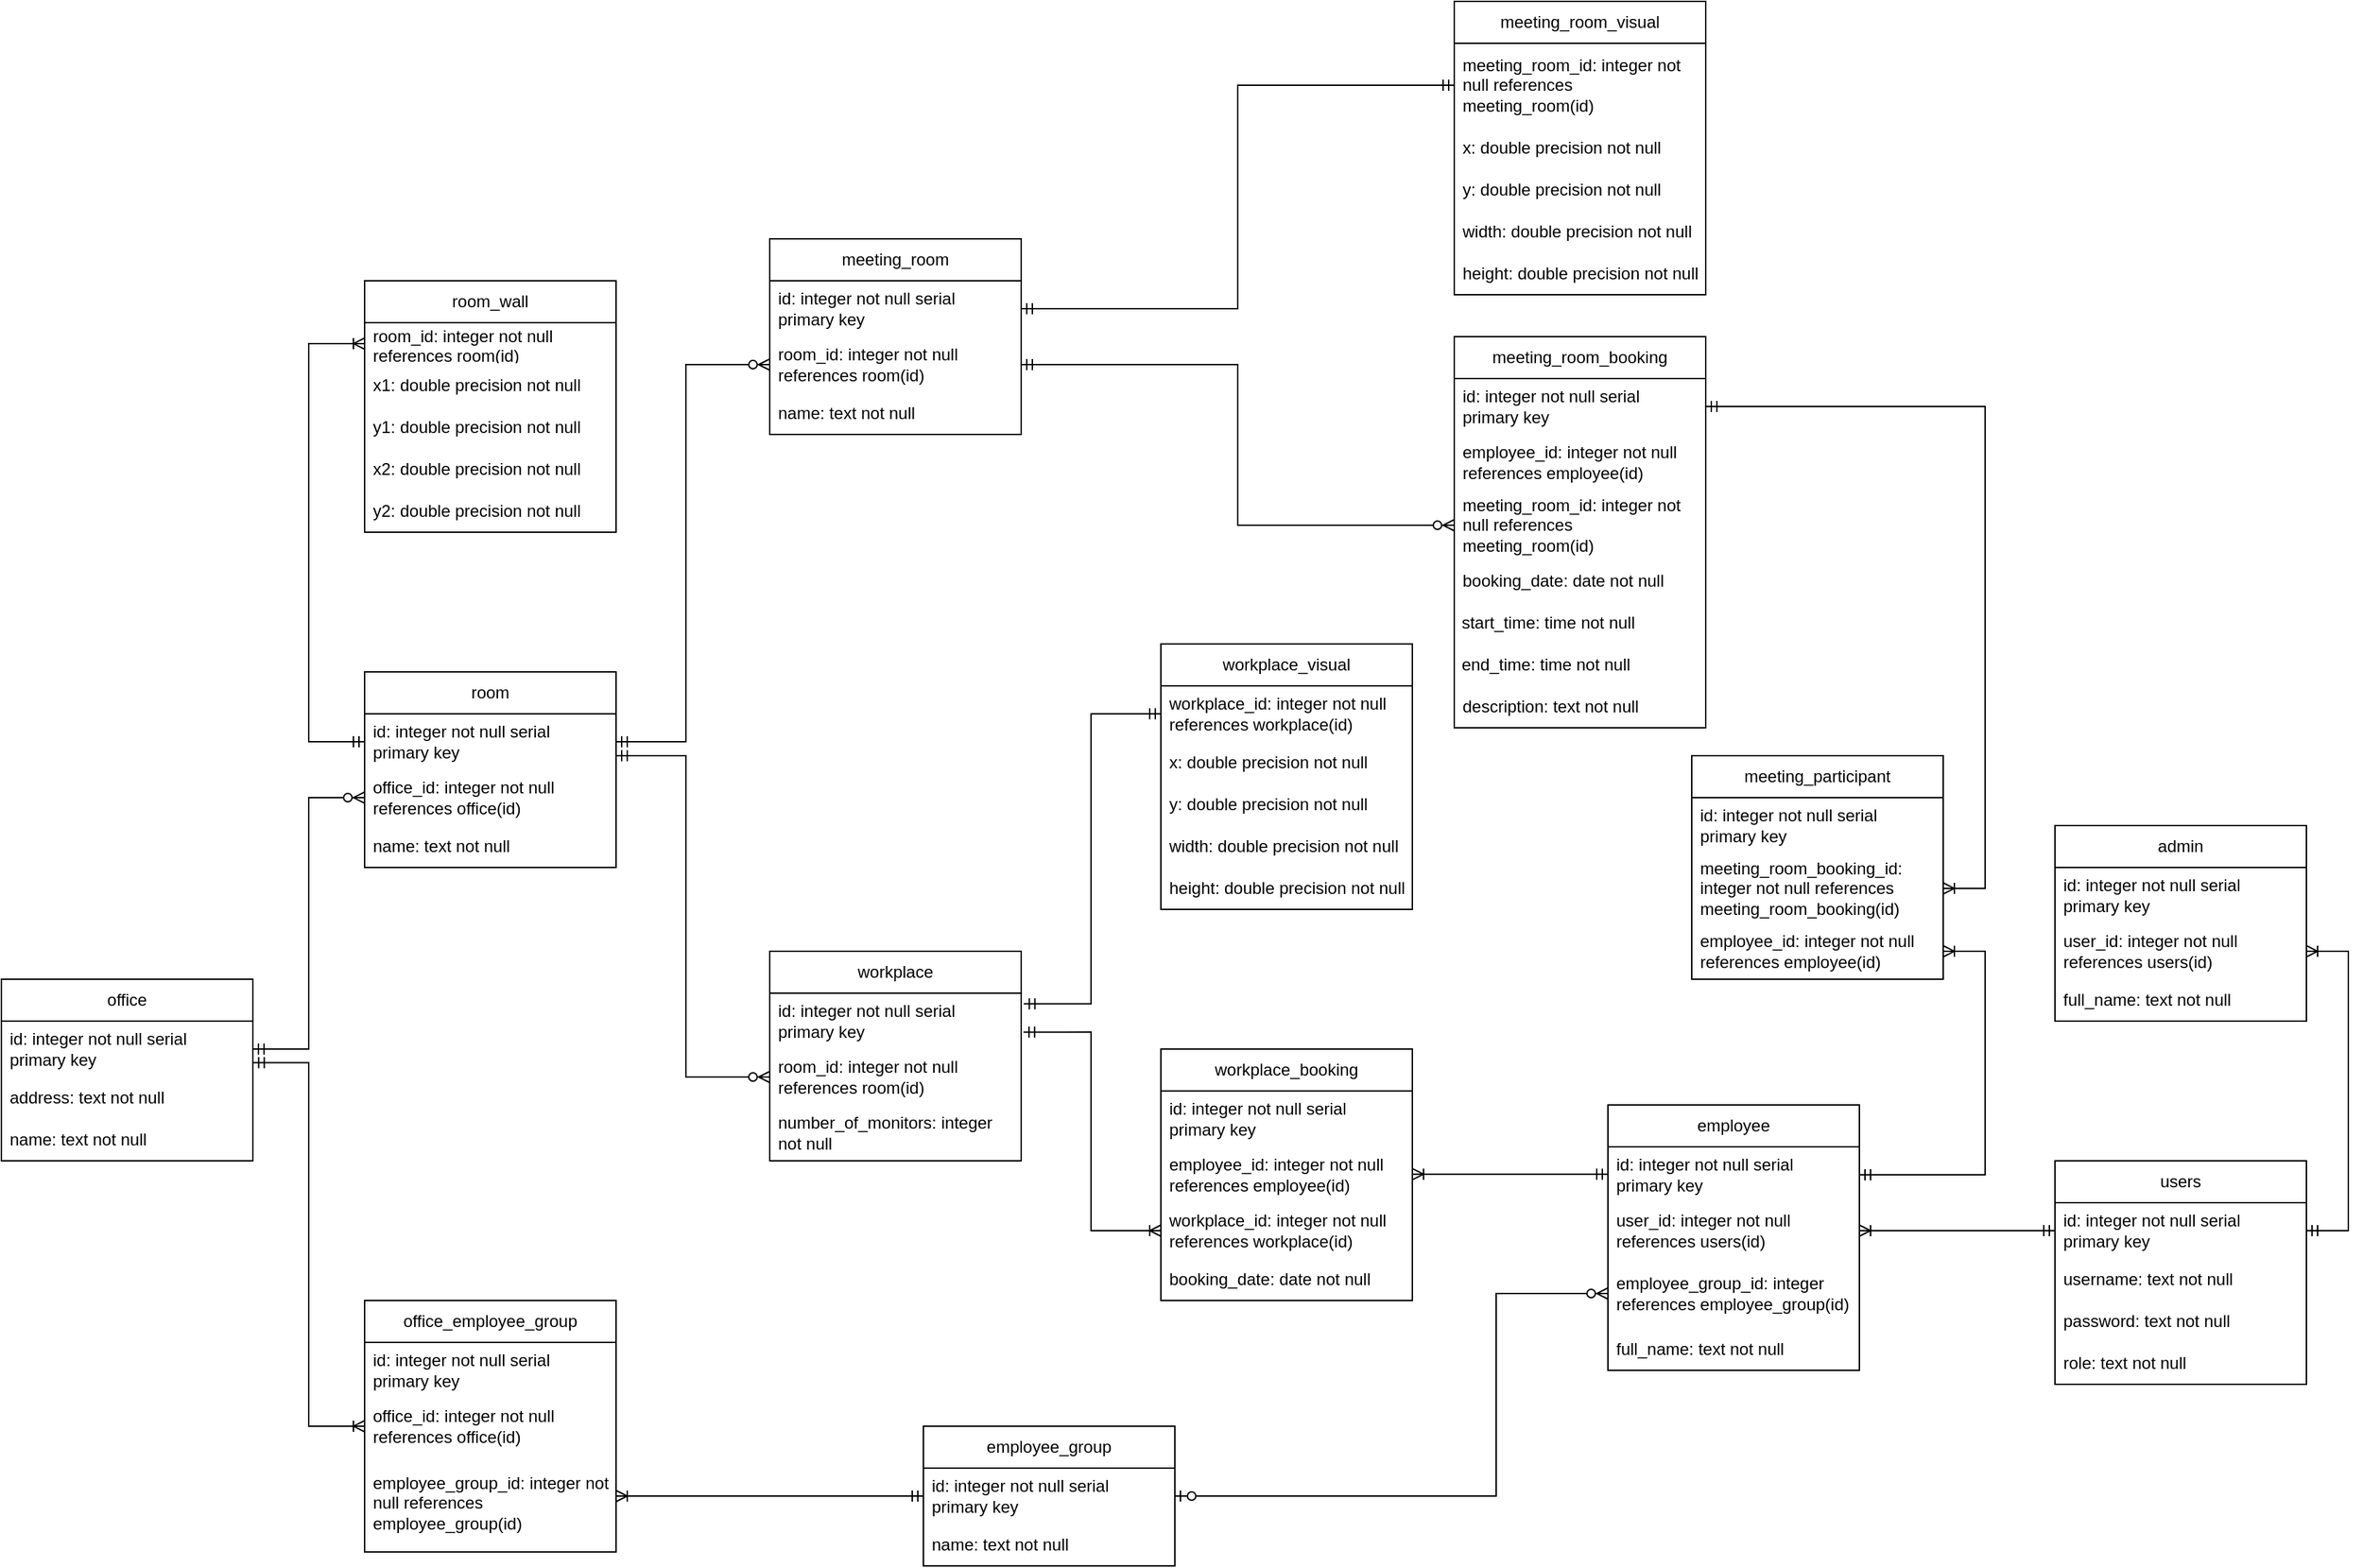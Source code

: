 <mxfile>
    <diagram name="Страница 1" id="rYyTjIG376eK9DmfkyPh">
        <mxGraphModel dx="1831" dy="1222" grid="1" gridSize="10" guides="1" tooltips="1" connect="1" arrows="1" fold="1" page="1" pageScale="1" pageWidth="827" pageHeight="1169" math="0" shadow="0">
            <root>
                <mxCell id="0"/>
                <mxCell id="1" parent="0"/>
                <mxCell id="xDvOf03iOZYoTLvPdePi-1" value="office" style="swimlane;fontStyle=0;childLayout=stackLayout;horizontal=1;startSize=30;horizontalStack=0;resizeParent=1;resizeParentMax=0;resizeLast=0;collapsible=1;marginBottom=0;whiteSpace=wrap;html=1;" parent="1" vertex="1">
                    <mxGeometry x="100" y="1650" width="180" height="130" as="geometry"/>
                </mxCell>
                <mxCell id="xDvOf03iOZYoTLvPdePi-2" value="id: integer not null serial primary key" style="text;strokeColor=none;fillColor=none;align=left;verticalAlign=middle;spacingLeft=4;spacingRight=4;overflow=hidden;points=[[0,0.5],[1,0.5]];portConstraint=eastwest;rotatable=0;whiteSpace=wrap;html=1;" parent="xDvOf03iOZYoTLvPdePi-1" vertex="1">
                    <mxGeometry y="30" width="180" height="40" as="geometry"/>
                </mxCell>
                <mxCell id="xDvOf03iOZYoTLvPdePi-3" value="address: text not null" style="text;strokeColor=none;fillColor=none;align=left;verticalAlign=middle;spacingLeft=4;spacingRight=4;overflow=hidden;points=[[0,0.5],[1,0.5]];portConstraint=eastwest;rotatable=0;whiteSpace=wrap;html=1;" parent="xDvOf03iOZYoTLvPdePi-1" vertex="1">
                    <mxGeometry y="70" width="180" height="30" as="geometry"/>
                </mxCell>
                <mxCell id="xDvOf03iOZYoTLvPdePi-4" value="name: text not null" style="text;strokeColor=none;fillColor=none;align=left;verticalAlign=middle;spacingLeft=4;spacingRight=4;overflow=hidden;points=[[0,0.5],[1,0.5]];portConstraint=eastwest;rotatable=0;whiteSpace=wrap;html=1;" parent="xDvOf03iOZYoTLvPdePi-1" vertex="1">
                    <mxGeometry y="100" width="180" height="30" as="geometry"/>
                </mxCell>
                <mxCell id="xDvOf03iOZYoTLvPdePi-5" value="workplace" style="swimlane;fontStyle=0;childLayout=stackLayout;horizontal=1;startSize=30;horizontalStack=0;resizeParent=1;resizeParentMax=0;resizeLast=0;collapsible=1;marginBottom=0;whiteSpace=wrap;html=1;" parent="1" vertex="1">
                    <mxGeometry x="650" y="1630" width="180" height="150" as="geometry"/>
                </mxCell>
                <mxCell id="xDvOf03iOZYoTLvPdePi-6" value="id: integer not null serial primary key" style="text;strokeColor=none;fillColor=none;align=left;verticalAlign=middle;spacingLeft=4;spacingRight=4;overflow=hidden;points=[[0,0.5],[1,0.5]];portConstraint=eastwest;rotatable=0;whiteSpace=wrap;html=1;" parent="xDvOf03iOZYoTLvPdePi-5" vertex="1">
                    <mxGeometry y="30" width="180" height="40" as="geometry"/>
                </mxCell>
                <mxCell id="xDvOf03iOZYoTLvPdePi-7" value="room_id: integer not null references room(id)" style="text;strokeColor=none;fillColor=none;align=left;verticalAlign=middle;spacingLeft=4;spacingRight=4;overflow=hidden;points=[[0,0.5],[1,0.5]];portConstraint=eastwest;rotatable=0;whiteSpace=wrap;html=1;" parent="xDvOf03iOZYoTLvPdePi-5" vertex="1">
                    <mxGeometry y="70" width="180" height="40" as="geometry"/>
                </mxCell>
                <mxCell id="xDvOf03iOZYoTLvPdePi-8" value="number_of_monitors: integer not null" style="text;strokeColor=none;fillColor=none;align=left;verticalAlign=middle;spacingLeft=4;spacingRight=4;overflow=hidden;points=[[0,0.5],[1,0.5]];portConstraint=eastwest;rotatable=0;whiteSpace=wrap;html=1;" parent="xDvOf03iOZYoTLvPdePi-5" vertex="1">
                    <mxGeometry y="110" width="180" height="40" as="geometry"/>
                </mxCell>
                <mxCell id="xDvOf03iOZYoTLvPdePi-9" value="meeting_room" style="swimlane;fontStyle=0;childLayout=stackLayout;horizontal=1;startSize=30;horizontalStack=0;resizeParent=1;resizeParentMax=0;resizeLast=0;collapsible=1;marginBottom=0;whiteSpace=wrap;html=1;" parent="1" vertex="1">
                    <mxGeometry x="650" y="1120" width="180" height="140" as="geometry"/>
                </mxCell>
                <mxCell id="xDvOf03iOZYoTLvPdePi-10" value="id: integer not null serial primary key" style="text;strokeColor=none;fillColor=none;align=left;verticalAlign=middle;spacingLeft=4;spacingRight=4;overflow=hidden;points=[[0,0.5],[1,0.5]];portConstraint=eastwest;rotatable=0;whiteSpace=wrap;html=1;" parent="xDvOf03iOZYoTLvPdePi-9" vertex="1">
                    <mxGeometry y="30" width="180" height="40" as="geometry"/>
                </mxCell>
                <mxCell id="xDvOf03iOZYoTLvPdePi-11" value="room_id: integer not null references room(id)" style="text;strokeColor=none;fillColor=none;align=left;verticalAlign=middle;spacingLeft=4;spacingRight=4;overflow=hidden;points=[[0,0.5],[1,0.5]];portConstraint=eastwest;rotatable=0;whiteSpace=wrap;html=1;" parent="xDvOf03iOZYoTLvPdePi-9" vertex="1">
                    <mxGeometry y="70" width="180" height="40" as="geometry"/>
                </mxCell>
                <mxCell id="xDvOf03iOZYoTLvPdePi-12" value="name: text not null" style="text;strokeColor=none;fillColor=none;align=left;verticalAlign=middle;spacingLeft=4;spacingRight=4;overflow=hidden;points=[[0,0.5],[1,0.5]];portConstraint=eastwest;rotatable=0;whiteSpace=wrap;html=1;" parent="xDvOf03iOZYoTLvPdePi-9" vertex="1">
                    <mxGeometry y="110" width="180" height="30" as="geometry"/>
                </mxCell>
                <mxCell id="xDvOf03iOZYoTLvPdePi-13" value="employee" style="swimlane;fontStyle=0;childLayout=stackLayout;horizontal=1;startSize=30;horizontalStack=0;resizeParent=1;resizeParentMax=0;resizeLast=0;collapsible=1;marginBottom=0;whiteSpace=wrap;html=1;" parent="1" vertex="1">
                    <mxGeometry x="1250" y="1740" width="180" height="190" as="geometry"/>
                </mxCell>
                <mxCell id="xDvOf03iOZYoTLvPdePi-14" value="id: integer not null serial primary key" style="text;strokeColor=none;fillColor=none;align=left;verticalAlign=middle;spacingLeft=4;spacingRight=4;overflow=hidden;points=[[0,0.5],[1,0.5]];portConstraint=eastwest;rotatable=0;whiteSpace=wrap;html=1;" parent="xDvOf03iOZYoTLvPdePi-13" vertex="1">
                    <mxGeometry y="30" width="180" height="40" as="geometry"/>
                </mxCell>
                <mxCell id="xDvOf03iOZYoTLvPdePi-15" value="user_id: integer not null references users(id)" style="text;strokeColor=none;fillColor=none;align=left;verticalAlign=middle;spacingLeft=4;spacingRight=4;overflow=hidden;points=[[0,0.5],[1,0.5]];portConstraint=eastwest;rotatable=0;whiteSpace=wrap;html=1;" parent="xDvOf03iOZYoTLvPdePi-13" vertex="1">
                    <mxGeometry y="70" width="180" height="40" as="geometry"/>
                </mxCell>
                <mxCell id="xDvOf03iOZYoTLvPdePi-16" value="employee_group_id: integer references employee_group(id)" style="text;strokeColor=none;fillColor=none;align=left;verticalAlign=middle;spacingLeft=4;spacingRight=4;overflow=hidden;points=[[0,0.5],[1,0.5]];portConstraint=eastwest;rotatable=0;whiteSpace=wrap;html=1;" parent="xDvOf03iOZYoTLvPdePi-13" vertex="1">
                    <mxGeometry y="110" width="180" height="50" as="geometry"/>
                </mxCell>
                <mxCell id="xDvOf03iOZYoTLvPdePi-17" value="full_name: text not null" style="text;strokeColor=none;fillColor=none;align=left;verticalAlign=middle;spacingLeft=4;spacingRight=4;overflow=hidden;points=[[0,0.5],[1,0.5]];portConstraint=eastwest;rotatable=0;whiteSpace=wrap;html=1;" parent="xDvOf03iOZYoTLvPdePi-13" vertex="1">
                    <mxGeometry y="160" width="180" height="30" as="geometry"/>
                </mxCell>
                <mxCell id="xDvOf03iOZYoTLvPdePi-18" value="employee_group" style="swimlane;fontStyle=0;childLayout=stackLayout;horizontal=1;startSize=30;horizontalStack=0;resizeParent=1;resizeParentMax=0;resizeLast=0;collapsible=1;marginBottom=0;whiteSpace=wrap;html=1;" parent="1" vertex="1">
                    <mxGeometry x="760" y="1970" width="180" height="100" as="geometry"/>
                </mxCell>
                <mxCell id="xDvOf03iOZYoTLvPdePi-19" value="id: integer not null serial primary key" style="text;strokeColor=none;fillColor=none;align=left;verticalAlign=middle;spacingLeft=4;spacingRight=4;overflow=hidden;points=[[0,0.5],[1,0.5]];portConstraint=eastwest;rotatable=0;whiteSpace=wrap;html=1;" parent="xDvOf03iOZYoTLvPdePi-18" vertex="1">
                    <mxGeometry y="30" width="180" height="40" as="geometry"/>
                </mxCell>
                <mxCell id="xDvOf03iOZYoTLvPdePi-20" value="name: text not null" style="text;strokeColor=none;fillColor=none;align=left;verticalAlign=middle;spacingLeft=4;spacingRight=4;overflow=hidden;points=[[0,0.5],[1,0.5]];portConstraint=eastwest;rotatable=0;whiteSpace=wrap;html=1;" parent="xDvOf03iOZYoTLvPdePi-18" vertex="1">
                    <mxGeometry y="70" width="180" height="30" as="geometry"/>
                </mxCell>
                <mxCell id="xDvOf03iOZYoTLvPdePi-21" value="office_employee_group" style="swimlane;fontStyle=0;childLayout=stackLayout;horizontal=1;startSize=30;horizontalStack=0;resizeParent=1;resizeParentMax=0;resizeLast=0;collapsible=1;marginBottom=0;whiteSpace=wrap;html=1;" parent="1" vertex="1">
                    <mxGeometry x="360" y="1880" width="180" height="180" as="geometry"/>
                </mxCell>
                <mxCell id="xDvOf03iOZYoTLvPdePi-22" value="id: integer not null serial primary key" style="text;strokeColor=none;fillColor=none;align=left;verticalAlign=middle;spacingLeft=4;spacingRight=4;overflow=hidden;points=[[0,0.5],[1,0.5]];portConstraint=eastwest;rotatable=0;whiteSpace=wrap;html=1;" parent="xDvOf03iOZYoTLvPdePi-21" vertex="1">
                    <mxGeometry y="30" width="180" height="40" as="geometry"/>
                </mxCell>
                <mxCell id="xDvOf03iOZYoTLvPdePi-23" value="office_id: integer not null references office(id)" style="text;strokeColor=none;fillColor=none;align=left;verticalAlign=middle;spacingLeft=4;spacingRight=4;overflow=hidden;points=[[0,0.5],[1,0.5]];portConstraint=eastwest;rotatable=0;whiteSpace=wrap;html=1;" parent="xDvOf03iOZYoTLvPdePi-21" vertex="1">
                    <mxGeometry y="70" width="180" height="40" as="geometry"/>
                </mxCell>
                <mxCell id="xDvOf03iOZYoTLvPdePi-24" value="employee_group_id: integer not null references employee_group(id)" style="text;strokeColor=none;fillColor=none;align=left;verticalAlign=middle;spacingLeft=4;spacingRight=4;overflow=hidden;points=[[0,0.5],[1,0.5]];portConstraint=eastwest;rotatable=0;whiteSpace=wrap;html=1;" parent="xDvOf03iOZYoTLvPdePi-21" vertex="1">
                    <mxGeometry y="110" width="180" height="70" as="geometry"/>
                </mxCell>
                <mxCell id="xDvOf03iOZYoTLvPdePi-31" value="workplace_booking" style="swimlane;fontStyle=0;childLayout=stackLayout;horizontal=1;startSize=30;horizontalStack=0;resizeParent=1;resizeParentMax=0;resizeLast=0;collapsible=1;marginBottom=0;whiteSpace=wrap;html=1;" parent="1" vertex="1">
                    <mxGeometry x="930" y="1700" width="180" height="180" as="geometry"/>
                </mxCell>
                <mxCell id="xDvOf03iOZYoTLvPdePi-32" value="id: integer not null serial primary key" style="text;strokeColor=none;fillColor=none;align=left;verticalAlign=middle;spacingLeft=4;spacingRight=4;overflow=hidden;points=[[0,0.5],[1,0.5]];portConstraint=eastwest;rotatable=0;whiteSpace=wrap;html=1;" parent="xDvOf03iOZYoTLvPdePi-31" vertex="1">
                    <mxGeometry y="30" width="180" height="40" as="geometry"/>
                </mxCell>
                <mxCell id="xDvOf03iOZYoTLvPdePi-33" value="employee_id: integer not null references employee(id)" style="text;strokeColor=none;fillColor=none;align=left;verticalAlign=middle;spacingLeft=4;spacingRight=4;overflow=hidden;points=[[0,0.5],[1,0.5]];portConstraint=eastwest;rotatable=0;whiteSpace=wrap;html=1;" parent="xDvOf03iOZYoTLvPdePi-31" vertex="1">
                    <mxGeometry y="70" width="180" height="40" as="geometry"/>
                </mxCell>
                <mxCell id="xDvOf03iOZYoTLvPdePi-34" value="workplace_id: integer not null references workplace(id)" style="text;strokeColor=none;fillColor=none;align=left;verticalAlign=middle;spacingLeft=4;spacingRight=4;overflow=hidden;points=[[0,0.5],[1,0.5]];portConstraint=eastwest;rotatable=0;whiteSpace=wrap;html=1;" parent="xDvOf03iOZYoTLvPdePi-31" vertex="1">
                    <mxGeometry y="110" width="180" height="40" as="geometry"/>
                </mxCell>
                <mxCell id="xDvOf03iOZYoTLvPdePi-35" value="booking_date: date not null" style="text;strokeColor=none;fillColor=none;align=left;verticalAlign=middle;spacingLeft=4;spacingRight=4;overflow=hidden;points=[[0,0.5],[1,0.5]];portConstraint=eastwest;rotatable=0;whiteSpace=wrap;html=1;" parent="xDvOf03iOZYoTLvPdePi-31" vertex="1">
                    <mxGeometry y="150" width="180" height="30" as="geometry"/>
                </mxCell>
                <mxCell id="xDvOf03iOZYoTLvPdePi-36" value="meeting_room_booking" style="swimlane;fontStyle=0;childLayout=stackLayout;horizontal=1;startSize=30;horizontalStack=0;resizeParent=1;resizeParentMax=0;resizeLast=0;collapsible=1;marginBottom=0;whiteSpace=wrap;html=1;" parent="1" vertex="1">
                    <mxGeometry x="1140" y="1190" width="180" height="280" as="geometry"/>
                </mxCell>
                <mxCell id="xDvOf03iOZYoTLvPdePi-37" value="id: integer not null serial primary key" style="text;strokeColor=none;fillColor=none;align=left;verticalAlign=middle;spacingLeft=4;spacingRight=4;overflow=hidden;points=[[0,0.5],[1,0.5]];portConstraint=eastwest;rotatable=0;whiteSpace=wrap;html=1;" parent="xDvOf03iOZYoTLvPdePi-36" vertex="1">
                    <mxGeometry y="30" width="180" height="40" as="geometry"/>
                </mxCell>
                <mxCell id="xDvOf03iOZYoTLvPdePi-38" value="employee_id: integer not null references employee(id)" style="text;strokeColor=none;fillColor=none;align=left;verticalAlign=middle;spacingLeft=4;spacingRight=4;overflow=hidden;points=[[0,0.5],[1,0.5]];portConstraint=eastwest;rotatable=0;whiteSpace=wrap;html=1;" parent="xDvOf03iOZYoTLvPdePi-36" vertex="1">
                    <mxGeometry y="70" width="180" height="40" as="geometry"/>
                </mxCell>
                <mxCell id="xDvOf03iOZYoTLvPdePi-39" value="meeting_room_id: integer not null references meeting_room(id)" style="text;strokeColor=none;fillColor=none;align=left;verticalAlign=middle;spacingLeft=4;spacingRight=4;overflow=hidden;points=[[0,0.5],[1,0.5]];portConstraint=eastwest;rotatable=0;whiteSpace=wrap;html=1;" parent="xDvOf03iOZYoTLvPdePi-36" vertex="1">
                    <mxGeometry y="110" width="180" height="50" as="geometry"/>
                </mxCell>
                <mxCell id="xDvOf03iOZYoTLvPdePi-40" value="booking_date: date not null" style="text;strokeColor=none;fillColor=none;align=left;verticalAlign=middle;spacingLeft=4;spacingRight=4;overflow=hidden;points=[[0,0.5],[1,0.5]];portConstraint=eastwest;rotatable=0;whiteSpace=wrap;html=1;" parent="xDvOf03iOZYoTLvPdePi-36" vertex="1">
                    <mxGeometry y="160" width="180" height="30" as="geometry"/>
                </mxCell>
                <mxCell id="xDvOf03iOZYoTLvPdePi-41" value="&amp;nbsp;start_time: time not null" style="text;html=1;align=left;verticalAlign=middle;resizable=0;points=[];autosize=1;strokeColor=none;fillColor=none;" parent="xDvOf03iOZYoTLvPdePi-36" vertex="1">
                    <mxGeometry y="190" width="180" height="30" as="geometry"/>
                </mxCell>
                <mxCell id="xDvOf03iOZYoTLvPdePi-42" value="&amp;nbsp;end_time: time not null" style="text;html=1;align=left;verticalAlign=middle;resizable=0;points=[];autosize=1;strokeColor=none;fillColor=none;" parent="xDvOf03iOZYoTLvPdePi-36" vertex="1">
                    <mxGeometry y="220" width="180" height="30" as="geometry"/>
                </mxCell>
                <mxCell id="xDvOf03iOZYoTLvPdePi-43" value="description: text not null" style="text;strokeColor=none;fillColor=none;align=left;verticalAlign=middle;spacingLeft=4;spacingRight=4;overflow=hidden;points=[[0,0.5],[1,0.5]];portConstraint=eastwest;rotatable=0;whiteSpace=wrap;html=1;" parent="xDvOf03iOZYoTLvPdePi-36" vertex="1">
                    <mxGeometry y="250" width="180" height="30" as="geometry"/>
                </mxCell>
                <mxCell id="xDvOf03iOZYoTLvPdePi-50" value="users" style="swimlane;fontStyle=0;childLayout=stackLayout;horizontal=1;startSize=30;horizontalStack=0;resizeParent=1;resizeParentMax=0;resizeLast=0;collapsible=1;marginBottom=0;whiteSpace=wrap;html=1;" parent="1" vertex="1">
                    <mxGeometry x="1570" y="1780" width="180" height="160" as="geometry"/>
                </mxCell>
                <mxCell id="xDvOf03iOZYoTLvPdePi-51" value="id: integer not null serial primary key" style="text;strokeColor=none;fillColor=none;align=left;verticalAlign=middle;spacingLeft=4;spacingRight=4;overflow=hidden;points=[[0,0.5],[1,0.5]];portConstraint=eastwest;rotatable=0;whiteSpace=wrap;html=1;" parent="xDvOf03iOZYoTLvPdePi-50" vertex="1">
                    <mxGeometry y="30" width="180" height="40" as="geometry"/>
                </mxCell>
                <mxCell id="xDvOf03iOZYoTLvPdePi-52" value="username: text not null" style="text;strokeColor=none;fillColor=none;align=left;verticalAlign=middle;spacingLeft=4;spacingRight=4;overflow=hidden;points=[[0,0.5],[1,0.5]];portConstraint=eastwest;rotatable=0;whiteSpace=wrap;html=1;" parent="xDvOf03iOZYoTLvPdePi-50" vertex="1">
                    <mxGeometry y="70" width="180" height="30" as="geometry"/>
                </mxCell>
                <mxCell id="xDvOf03iOZYoTLvPdePi-53" value="password: text not null" style="text;strokeColor=none;fillColor=none;align=left;verticalAlign=middle;spacingLeft=4;spacingRight=4;overflow=hidden;points=[[0,0.5],[1,0.5]];portConstraint=eastwest;rotatable=0;whiteSpace=wrap;html=1;" parent="xDvOf03iOZYoTLvPdePi-50" vertex="1">
                    <mxGeometry y="100" width="180" height="30" as="geometry"/>
                </mxCell>
                <mxCell id="xDvOf03iOZYoTLvPdePi-54" value="role: text not null" style="text;strokeColor=none;fillColor=none;align=left;verticalAlign=middle;spacingLeft=4;spacingRight=4;overflow=hidden;points=[[0,0.5],[1,0.5]];portConstraint=eastwest;rotatable=0;whiteSpace=wrap;html=1;" parent="xDvOf03iOZYoTLvPdePi-50" vertex="1">
                    <mxGeometry y="130" width="180" height="30" as="geometry"/>
                </mxCell>
                <mxCell id="xDvOf03iOZYoTLvPdePi-55" value="admin" style="swimlane;fontStyle=0;childLayout=stackLayout;horizontal=1;startSize=30;horizontalStack=0;resizeParent=1;resizeParentMax=0;resizeLast=0;collapsible=1;marginBottom=0;whiteSpace=wrap;html=1;" parent="1" vertex="1">
                    <mxGeometry x="1570" y="1540" width="180" height="140" as="geometry"/>
                </mxCell>
                <mxCell id="xDvOf03iOZYoTLvPdePi-56" value="id: integer not null serial primary key" style="text;strokeColor=none;fillColor=none;align=left;verticalAlign=middle;spacingLeft=4;spacingRight=4;overflow=hidden;points=[[0,0.5],[1,0.5]];portConstraint=eastwest;rotatable=0;whiteSpace=wrap;html=1;" parent="xDvOf03iOZYoTLvPdePi-55" vertex="1">
                    <mxGeometry y="30" width="180" height="40" as="geometry"/>
                </mxCell>
                <mxCell id="xDvOf03iOZYoTLvPdePi-57" value="user_id: integer not null references users(id)" style="text;strokeColor=none;fillColor=none;align=left;verticalAlign=middle;spacingLeft=4;spacingRight=4;overflow=hidden;points=[[0,0.5],[1,0.5]];portConstraint=eastwest;rotatable=0;whiteSpace=wrap;html=1;" parent="xDvOf03iOZYoTLvPdePi-55" vertex="1">
                    <mxGeometry y="70" width="180" height="40" as="geometry"/>
                </mxCell>
                <mxCell id="xDvOf03iOZYoTLvPdePi-58" value="full_name: text not null" style="text;strokeColor=none;fillColor=none;align=left;verticalAlign=middle;spacingLeft=4;spacingRight=4;overflow=hidden;points=[[0,0.5],[1,0.5]];portConstraint=eastwest;rotatable=0;whiteSpace=wrap;html=1;" parent="xDvOf03iOZYoTLvPdePi-55" vertex="1">
                    <mxGeometry y="110" width="180" height="30" as="geometry"/>
                </mxCell>
                <mxCell id="xDvOf03iOZYoTLvPdePi-59" value="workplace_visual" style="swimlane;fontStyle=0;childLayout=stackLayout;horizontal=1;startSize=30;horizontalStack=0;resizeParent=1;resizeParentMax=0;resizeLast=0;collapsible=1;marginBottom=0;whiteSpace=wrap;html=1;" parent="1" vertex="1">
                    <mxGeometry x="930" y="1410" width="180" height="190" as="geometry"/>
                </mxCell>
                <mxCell id="xDvOf03iOZYoTLvPdePi-60" value="workplace_id: integer not null references workplace(id)" style="text;strokeColor=none;fillColor=none;align=left;verticalAlign=middle;spacingLeft=4;spacingRight=4;overflow=hidden;points=[[0,0.5],[1,0.5]];portConstraint=eastwest;rotatable=0;whiteSpace=wrap;html=1;" parent="xDvOf03iOZYoTLvPdePi-59" vertex="1">
                    <mxGeometry y="30" width="180" height="40" as="geometry"/>
                </mxCell>
                <mxCell id="xDvOf03iOZYoTLvPdePi-61" value="x: double precision not null" style="text;strokeColor=none;fillColor=none;align=left;verticalAlign=middle;spacingLeft=4;spacingRight=4;overflow=hidden;points=[[0,0.5],[1,0.5]];portConstraint=eastwest;rotatable=0;whiteSpace=wrap;html=1;" parent="xDvOf03iOZYoTLvPdePi-59" vertex="1">
                    <mxGeometry y="70" width="180" height="30" as="geometry"/>
                </mxCell>
                <mxCell id="xDvOf03iOZYoTLvPdePi-62" value="y: double precision not null" style="text;strokeColor=none;fillColor=none;align=left;verticalAlign=middle;spacingLeft=4;spacingRight=4;overflow=hidden;points=[[0,0.5],[1,0.5]];portConstraint=eastwest;rotatable=0;whiteSpace=wrap;html=1;" parent="xDvOf03iOZYoTLvPdePi-59" vertex="1">
                    <mxGeometry y="100" width="180" height="30" as="geometry"/>
                </mxCell>
                <mxCell id="xDvOf03iOZYoTLvPdePi-63" value="width: double precision not null" style="text;strokeColor=none;fillColor=none;align=left;verticalAlign=middle;spacingLeft=4;spacingRight=4;overflow=hidden;points=[[0,0.5],[1,0.5]];portConstraint=eastwest;rotatable=0;whiteSpace=wrap;html=1;" parent="xDvOf03iOZYoTLvPdePi-59" vertex="1">
                    <mxGeometry y="130" width="180" height="30" as="geometry"/>
                </mxCell>
                <mxCell id="xDvOf03iOZYoTLvPdePi-64" value="height: double precision not null" style="text;strokeColor=none;fillColor=none;align=left;verticalAlign=middle;spacingLeft=4;spacingRight=4;overflow=hidden;points=[[0,0.5],[1,0.5]];portConstraint=eastwest;rotatable=0;whiteSpace=wrap;html=1;" parent="xDvOf03iOZYoTLvPdePi-59" vertex="1">
                    <mxGeometry y="160" width="180" height="30" as="geometry"/>
                </mxCell>
                <mxCell id="xDvOf03iOZYoTLvPdePi-68" value="meeting_room_visual" style="swimlane;fontStyle=0;childLayout=stackLayout;horizontal=1;startSize=30;horizontalStack=0;resizeParent=1;resizeParentMax=0;resizeLast=0;collapsible=1;marginBottom=0;whiteSpace=wrap;html=1;" parent="1" vertex="1">
                    <mxGeometry x="1140" y="950" width="180" height="210" as="geometry"/>
                </mxCell>
                <mxCell id="xDvOf03iOZYoTLvPdePi-69" value="meeting_room_id: integer not null references meeting_room(id)" style="text;strokeColor=none;fillColor=none;align=left;verticalAlign=middle;spacingLeft=4;spacingRight=4;overflow=hidden;points=[[0,0.5],[1,0.5]];portConstraint=eastwest;rotatable=0;whiteSpace=wrap;html=1;" parent="xDvOf03iOZYoTLvPdePi-68" vertex="1">
                    <mxGeometry y="30" width="180" height="60" as="geometry"/>
                </mxCell>
                <mxCell id="xDvOf03iOZYoTLvPdePi-70" value="x: double precision not null" style="text;strokeColor=none;fillColor=none;align=left;verticalAlign=middle;spacingLeft=4;spacingRight=4;overflow=hidden;points=[[0,0.5],[1,0.5]];portConstraint=eastwest;rotatable=0;whiteSpace=wrap;html=1;" parent="xDvOf03iOZYoTLvPdePi-68" vertex="1">
                    <mxGeometry y="90" width="180" height="30" as="geometry"/>
                </mxCell>
                <mxCell id="xDvOf03iOZYoTLvPdePi-71" value="y: double precision not null" style="text;strokeColor=none;fillColor=none;align=left;verticalAlign=middle;spacingLeft=4;spacingRight=4;overflow=hidden;points=[[0,0.5],[1,0.5]];portConstraint=eastwest;rotatable=0;whiteSpace=wrap;html=1;" parent="xDvOf03iOZYoTLvPdePi-68" vertex="1">
                    <mxGeometry y="120" width="180" height="30" as="geometry"/>
                </mxCell>
                <mxCell id="xDvOf03iOZYoTLvPdePi-72" value="width: double precision not null" style="text;strokeColor=none;fillColor=none;align=left;verticalAlign=middle;spacingLeft=4;spacingRight=4;overflow=hidden;points=[[0,0.5],[1,0.5]];portConstraint=eastwest;rotatable=0;whiteSpace=wrap;html=1;" parent="xDvOf03iOZYoTLvPdePi-68" vertex="1">
                    <mxGeometry y="150" width="180" height="30" as="geometry"/>
                </mxCell>
                <mxCell id="xDvOf03iOZYoTLvPdePi-73" value="height: double precision not null" style="text;strokeColor=none;fillColor=none;align=left;verticalAlign=middle;spacingLeft=4;spacingRight=4;overflow=hidden;points=[[0,0.5],[1,0.5]];portConstraint=eastwest;rotatable=0;whiteSpace=wrap;html=1;" parent="xDvOf03iOZYoTLvPdePi-68" vertex="1">
                    <mxGeometry y="180" width="180" height="30" as="geometry"/>
                </mxCell>
                <mxCell id="xDvOf03iOZYoTLvPdePi-74" value="room_wall" style="swimlane;fontStyle=0;childLayout=stackLayout;horizontal=1;startSize=30;horizontalStack=0;resizeParent=1;resizeParentMax=0;resizeLast=0;collapsible=1;marginBottom=0;whiteSpace=wrap;html=1;" parent="1" vertex="1">
                    <mxGeometry x="360" y="1150" width="180" height="180" as="geometry"/>
                </mxCell>
                <mxCell id="xDvOf03iOZYoTLvPdePi-75" value="room_id: integer not null references room(id)" style="text;strokeColor=none;fillColor=none;align=left;verticalAlign=middle;spacingLeft=4;spacingRight=4;overflow=hidden;points=[[0,0.5],[1,0.5]];portConstraint=eastwest;rotatable=0;whiteSpace=wrap;html=1;" parent="xDvOf03iOZYoTLvPdePi-74" vertex="1">
                    <mxGeometry y="30" width="180" height="30" as="geometry"/>
                </mxCell>
                <mxCell id="xDvOf03iOZYoTLvPdePi-76" value="x1: double precision not null" style="text;strokeColor=none;fillColor=none;align=left;verticalAlign=middle;spacingLeft=4;spacingRight=4;overflow=hidden;points=[[0,0.5],[1,0.5]];portConstraint=eastwest;rotatable=0;whiteSpace=wrap;html=1;" parent="xDvOf03iOZYoTLvPdePi-74" vertex="1">
                    <mxGeometry y="60" width="180" height="30" as="geometry"/>
                </mxCell>
                <mxCell id="IWR8yfnEkg_WurGMAJqd-2" value="y1: double precision not null" style="text;strokeColor=none;fillColor=none;align=left;verticalAlign=middle;spacingLeft=4;spacingRight=4;overflow=hidden;points=[[0,0.5],[1,0.5]];portConstraint=eastwest;rotatable=0;whiteSpace=wrap;html=1;" parent="xDvOf03iOZYoTLvPdePi-74" vertex="1">
                    <mxGeometry y="90" width="180" height="30" as="geometry"/>
                </mxCell>
                <mxCell id="IWR8yfnEkg_WurGMAJqd-1" value="x2: double precision not null" style="text;strokeColor=none;fillColor=none;align=left;verticalAlign=middle;spacingLeft=4;spacingRight=4;overflow=hidden;points=[[0,0.5],[1,0.5]];portConstraint=eastwest;rotatable=0;whiteSpace=wrap;html=1;" parent="xDvOf03iOZYoTLvPdePi-74" vertex="1">
                    <mxGeometry y="120" width="180" height="30" as="geometry"/>
                </mxCell>
                <mxCell id="IWR8yfnEkg_WurGMAJqd-3" value="y2: double precision not null" style="text;strokeColor=none;fillColor=none;align=left;verticalAlign=middle;spacingLeft=4;spacingRight=4;overflow=hidden;points=[[0,0.5],[1,0.5]];portConstraint=eastwest;rotatable=0;whiteSpace=wrap;html=1;" parent="xDvOf03iOZYoTLvPdePi-74" vertex="1">
                    <mxGeometry y="150" width="180" height="30" as="geometry"/>
                </mxCell>
                <mxCell id="xDvOf03iOZYoTLvPdePi-80" value="room" style="swimlane;fontStyle=0;childLayout=stackLayout;horizontal=1;startSize=30;horizontalStack=0;resizeParent=1;resizeParentMax=0;resizeLast=0;collapsible=1;marginBottom=0;whiteSpace=wrap;html=1;" parent="1" vertex="1">
                    <mxGeometry x="360" y="1430" width="180" height="140" as="geometry"/>
                </mxCell>
                <mxCell id="xDvOf03iOZYoTLvPdePi-81" value="id: integer not null serial primary key" style="text;strokeColor=none;fillColor=none;align=left;verticalAlign=middle;spacingLeft=4;spacingRight=4;overflow=hidden;points=[[0,0.5],[1,0.5]];portConstraint=eastwest;rotatable=0;whiteSpace=wrap;html=1;" parent="xDvOf03iOZYoTLvPdePi-80" vertex="1">
                    <mxGeometry y="30" width="180" height="40" as="geometry"/>
                </mxCell>
                <mxCell id="xDvOf03iOZYoTLvPdePi-82" value="office_id: integer not null references office(id)" style="text;strokeColor=none;fillColor=none;align=left;verticalAlign=middle;spacingLeft=4;spacingRight=4;overflow=hidden;points=[[0,0.5],[1,0.5]];portConstraint=eastwest;rotatable=0;whiteSpace=wrap;html=1;" parent="xDvOf03iOZYoTLvPdePi-80" vertex="1">
                    <mxGeometry y="70" width="180" height="40" as="geometry"/>
                </mxCell>
                <mxCell id="xDvOf03iOZYoTLvPdePi-83" value="name: text not null" style="text;strokeColor=none;fillColor=none;align=left;verticalAlign=middle;spacingLeft=4;spacingRight=4;overflow=hidden;points=[[0,0.5],[1,0.5]];portConstraint=eastwest;rotatable=0;whiteSpace=wrap;html=1;" parent="xDvOf03iOZYoTLvPdePi-80" vertex="1">
                    <mxGeometry y="110" width="180" height="30" as="geometry"/>
                </mxCell>
                <mxCell id="xDvOf03iOZYoTLvPdePi-91" value="" style="edgeStyle=orthogonalEdgeStyle;fontSize=12;html=1;endArrow=ERmandOne;startArrow=ERmandOne;rounded=0;entryX=0;entryY=0.5;entryDx=0;entryDy=0;exitX=1;exitY=0.5;exitDx=0;exitDy=0;" parent="1" source="xDvOf03iOZYoTLvPdePi-10" target="xDvOf03iOZYoTLvPdePi-69" edge="1">
                    <mxGeometry width="100" height="100" relative="1" as="geometry">
                        <mxPoint x="960" y="1100" as="sourcePoint"/>
                        <mxPoint x="1060" y="1000" as="targetPoint"/>
                    </mxGeometry>
                </mxCell>
                <mxCell id="xDvOf03iOZYoTLvPdePi-98" value="" style="edgeStyle=orthogonalEdgeStyle;fontSize=12;html=1;endArrow=ERmandOne;startArrow=ERmandOne;rounded=0;exitX=1.01;exitY=0.19;exitDx=0;exitDy=0;exitPerimeter=0;entryX=0;entryY=0.5;entryDx=0;entryDy=0;" parent="1" source="xDvOf03iOZYoTLvPdePi-6" target="xDvOf03iOZYoTLvPdePi-60" edge="1">
                    <mxGeometry width="100" height="100" relative="1" as="geometry">
                        <mxPoint x="1090" y="1630" as="sourcePoint"/>
                        <mxPoint x="1190" y="1530" as="targetPoint"/>
                    </mxGeometry>
                </mxCell>
                <mxCell id="xDvOf03iOZYoTLvPdePi-103" value="meeting_participant" style="swimlane;fontStyle=0;childLayout=stackLayout;horizontal=1;startSize=30;horizontalStack=0;resizeParent=1;resizeParentMax=0;resizeLast=0;collapsible=1;marginBottom=0;whiteSpace=wrap;html=1;" parent="1" vertex="1">
                    <mxGeometry x="1310" y="1490" width="180" height="160" as="geometry"/>
                </mxCell>
                <mxCell id="xDvOf03iOZYoTLvPdePi-104" value="id: integer not null serial primary key" style="text;strokeColor=none;fillColor=none;align=left;verticalAlign=middle;spacingLeft=4;spacingRight=4;overflow=hidden;points=[[0,0.5],[1,0.5]];portConstraint=eastwest;rotatable=0;whiteSpace=wrap;html=1;" parent="xDvOf03iOZYoTLvPdePi-103" vertex="1">
                    <mxGeometry y="30" width="180" height="40" as="geometry"/>
                </mxCell>
                <mxCell id="xDvOf03iOZYoTLvPdePi-105" value="meeting_room_booking_id: integer not null references meeting_room_booking(id)" style="text;strokeColor=none;fillColor=none;align=left;verticalAlign=middle;spacingLeft=4;spacingRight=4;overflow=hidden;points=[[0,0.5],[1,0.5]];portConstraint=eastwest;rotatable=0;whiteSpace=wrap;html=1;" parent="xDvOf03iOZYoTLvPdePi-103" vertex="1">
                    <mxGeometry y="70" width="180" height="50" as="geometry"/>
                </mxCell>
                <mxCell id="xDvOf03iOZYoTLvPdePi-106" value="employee_id: integer not null references employee(id)" style="text;strokeColor=none;fillColor=none;align=left;verticalAlign=middle;spacingLeft=4;spacingRight=4;overflow=hidden;points=[[0,0.5],[1,0.5]];portConstraint=eastwest;rotatable=0;whiteSpace=wrap;html=1;" parent="xDvOf03iOZYoTLvPdePi-103" vertex="1">
                    <mxGeometry y="120" width="180" height="40" as="geometry"/>
                </mxCell>
                <mxCell id="3fzJiu1A7rny30VJ5f8J-3" value="" style="edgeStyle=orthogonalEdgeStyle;fontSize=12;html=1;endArrow=ERzeroToMany;startArrow=ERmandOne;rounded=0;exitX=1;exitY=0.5;exitDx=0;exitDy=0;entryX=0;entryY=0.5;entryDx=0;entryDy=0;" parent="1" source="xDvOf03iOZYoTLvPdePi-11" target="xDvOf03iOZYoTLvPdePi-39" edge="1">
                    <mxGeometry width="100" height="100" relative="1" as="geometry">
                        <mxPoint x="960" y="1269" as="sourcePoint"/>
                        <mxPoint x="1060" y="1169" as="targetPoint"/>
                    </mxGeometry>
                </mxCell>
                <mxCell id="3fzJiu1A7rny30VJ5f8J-4" value="" style="edgeStyle=orthogonalEdgeStyle;fontSize=12;html=1;endArrow=ERoneToMany;startArrow=ERmandOne;rounded=0;exitX=1;exitY=0.5;exitDx=0;exitDy=0;entryX=1;entryY=0.5;entryDx=0;entryDy=0;" parent="1" source="xDvOf03iOZYoTLvPdePi-37" target="xDvOf03iOZYoTLvPdePi-105" edge="1">
                    <mxGeometry width="100" height="100" relative="1" as="geometry">
                        <mxPoint x="1380" y="1430" as="sourcePoint"/>
                        <mxPoint x="1480" y="1330" as="targetPoint"/>
                        <Array as="points">
                            <mxPoint x="1520" y="1240"/>
                            <mxPoint x="1520" y="1585"/>
                        </Array>
                    </mxGeometry>
                </mxCell>
                <mxCell id="3fzJiu1A7rny30VJ5f8J-5" value="" style="edgeStyle=orthogonalEdgeStyle;fontSize=12;html=1;endArrow=ERoneToMany;startArrow=ERmandOne;rounded=0;entryX=1;entryY=0.5;entryDx=0;entryDy=0;exitX=1;exitY=0.5;exitDx=0;exitDy=0;" parent="1" source="xDvOf03iOZYoTLvPdePi-14" target="xDvOf03iOZYoTLvPdePi-106" edge="1">
                    <mxGeometry width="100" height="100" relative="1" as="geometry">
                        <mxPoint x="1490" y="1740" as="sourcePoint"/>
                        <mxPoint x="1700" y="1705" as="targetPoint"/>
                        <Array as="points">
                            <mxPoint x="1520" y="1790"/>
                            <mxPoint x="1520" y="1630"/>
                        </Array>
                    </mxGeometry>
                </mxCell>
                <mxCell id="3fzJiu1A7rny30VJ5f8J-6" value="" style="edgeStyle=orthogonalEdgeStyle;fontSize=12;html=1;endArrow=ERoneToMany;startArrow=ERmandOne;rounded=0;entryX=1;entryY=0.5;entryDx=0;entryDy=0;exitX=1;exitY=0.5;exitDx=0;exitDy=0;" parent="1" source="xDvOf03iOZYoTLvPdePi-51" target="xDvOf03iOZYoTLvPdePi-57" edge="1">
                    <mxGeometry width="100" height="100" relative="1" as="geometry">
                        <mxPoint x="1440" y="1800" as="sourcePoint"/>
                        <mxPoint x="1500" y="1640" as="targetPoint"/>
                        <Array as="points">
                            <mxPoint x="1780" y="1830"/>
                            <mxPoint x="1780" y="1630"/>
                        </Array>
                    </mxGeometry>
                </mxCell>
                <mxCell id="3fzJiu1A7rny30VJ5f8J-7" value="" style="edgeStyle=orthogonalEdgeStyle;fontSize=12;html=1;endArrow=ERoneToMany;startArrow=ERmandOne;rounded=0;entryX=1;entryY=0.5;entryDx=0;entryDy=0;" parent="1" edge="1">
                    <mxGeometry width="100" height="100" relative="1" as="geometry">
                        <mxPoint x="1570" y="1830" as="sourcePoint"/>
                        <mxPoint x="1430" y="1830" as="targetPoint"/>
                        <Array as="points">
                            <mxPoint x="1510" y="1830"/>
                            <mxPoint x="1510" y="1830"/>
                        </Array>
                    </mxGeometry>
                </mxCell>
                <mxCell id="3fzJiu1A7rny30VJ5f8J-9" value="" style="edgeStyle=orthogonalEdgeStyle;fontSize=12;html=1;endArrow=ERoneToMany;startArrow=ERmandOne;rounded=0;entryX=1;entryY=0.5;entryDx=0;entryDy=0;" parent="1" edge="1">
                    <mxGeometry width="100" height="100" relative="1" as="geometry">
                        <mxPoint x="1250" y="1789.58" as="sourcePoint"/>
                        <mxPoint x="1110" y="1789.58" as="targetPoint"/>
                        <Array as="points">
                            <mxPoint x="1190" y="1789.58"/>
                            <mxPoint x="1190" y="1789.58"/>
                        </Array>
                    </mxGeometry>
                </mxCell>
                <mxCell id="3fzJiu1A7rny30VJ5f8J-10" value="" style="edgeStyle=orthogonalEdgeStyle;fontSize=12;html=1;endArrow=ERoneToMany;startArrow=ERmandOne;rounded=0;entryX=0;entryY=0.5;entryDx=0;entryDy=0;exitX=1.009;exitY=0.696;exitDx=0;exitDy=0;exitPerimeter=0;" parent="1" source="xDvOf03iOZYoTLvPdePi-6" target="xDvOf03iOZYoTLvPdePi-34" edge="1">
                    <mxGeometry width="100" height="100" relative="1" as="geometry">
                        <mxPoint x="900" y="1879.17" as="sourcePoint"/>
                        <mxPoint x="760" y="1879.17" as="targetPoint"/>
                        <Array as="points">
                            <mxPoint x="880" y="1688"/>
                            <mxPoint x="880" y="1830"/>
                        </Array>
                    </mxGeometry>
                </mxCell>
                <mxCell id="3fzJiu1A7rny30VJ5f8J-11" value="" style="edgeStyle=orthogonalEdgeStyle;fontSize=12;html=1;endArrow=ERzeroToMany;startArrow=ERzeroToOne;rounded=0;entryX=0;entryY=0.5;entryDx=0;entryDy=0;exitX=1;exitY=0.5;exitDx=0;exitDy=0;startFill=0;" parent="1" source="xDvOf03iOZYoTLvPdePi-19" target="xDvOf03iOZYoTLvPdePi-16" edge="1">
                    <mxGeometry width="100" height="100" relative="1" as="geometry">
                        <mxPoint x="940" y="2020" as="sourcePoint"/>
                        <mxPoint x="1040" y="1920" as="targetPoint"/>
                        <Array as="points">
                            <mxPoint x="1170" y="2020"/>
                            <mxPoint x="1170" y="1875"/>
                        </Array>
                    </mxGeometry>
                </mxCell>
                <mxCell id="3fzJiu1A7rny30VJ5f8J-12" value="" style="edgeStyle=orthogonalEdgeStyle;fontSize=12;html=1;endArrow=ERoneToMany;startArrow=ERmandOne;rounded=0;" parent="1" edge="1">
                    <mxGeometry width="100" height="100" relative="1" as="geometry">
                        <mxPoint x="760" y="2020" as="sourcePoint"/>
                        <mxPoint x="540" y="2020" as="targetPoint"/>
                        <Array as="points">
                            <mxPoint x="560" y="2020"/>
                        </Array>
                    </mxGeometry>
                </mxCell>
                <mxCell id="3fzJiu1A7rny30VJ5f8J-13" value="" style="edgeStyle=orthogonalEdgeStyle;fontSize=12;html=1;endArrow=ERoneToMany;startArrow=ERmandOne;rounded=0;entryX=0;entryY=0.5;entryDx=0;entryDy=0;exitX=1.001;exitY=0.743;exitDx=0;exitDy=0;exitPerimeter=0;" parent="1" source="xDvOf03iOZYoTLvPdePi-2" target="xDvOf03iOZYoTLvPdePi-23" edge="1">
                    <mxGeometry width="100" height="100" relative="1" as="geometry">
                        <mxPoint x="590" y="1800" as="sourcePoint"/>
                        <mxPoint x="370" y="1800" as="targetPoint"/>
                    </mxGeometry>
                </mxCell>
                <mxCell id="3fzJiu1A7rny30VJ5f8J-15" value="" style="edgeStyle=orthogonalEdgeStyle;fontSize=12;html=1;endArrow=ERzeroToMany;startArrow=ERmandOne;rounded=0;entryX=0;entryY=0.5;entryDx=0;entryDy=0;exitX=1;exitY=0.5;exitDx=0;exitDy=0;" parent="1" source="xDvOf03iOZYoTLvPdePi-2" target="xDvOf03iOZYoTLvPdePi-82" edge="1">
                    <mxGeometry width="100" height="100" relative="1" as="geometry">
                        <mxPoint x="330" y="1690" as="sourcePoint"/>
                        <mxPoint x="380" y="1600" as="targetPoint"/>
                    </mxGeometry>
                </mxCell>
                <mxCell id="3fzJiu1A7rny30VJ5f8J-16" value="" style="edgeStyle=orthogonalEdgeStyle;fontSize=12;html=1;endArrow=ERoneToMany;startArrow=ERmandOne;rounded=0;exitX=0;exitY=0.5;exitDx=0;exitDy=0;entryX=0;entryY=0.5;entryDx=0;entryDy=0;" parent="1" source="xDvOf03iOZYoTLvPdePi-81" target="xDvOf03iOZYoTLvPdePi-75" edge="1">
                    <mxGeometry width="100" height="100" relative="1" as="geometry">
                        <mxPoint x="530" y="1410" as="sourcePoint"/>
                        <mxPoint x="630" y="1310" as="targetPoint"/>
                        <Array as="points">
                            <mxPoint x="320" y="1480"/>
                            <mxPoint x="320" y="1195"/>
                        </Array>
                    </mxGeometry>
                </mxCell>
                <mxCell id="3fzJiu1A7rny30VJ5f8J-18" value="" style="edgeStyle=orthogonalEdgeStyle;fontSize=12;html=1;endArrow=ERzeroToMany;startArrow=ERmandOne;rounded=0;entryX=0;entryY=0.5;entryDx=0;entryDy=0;" parent="1" target="xDvOf03iOZYoTLvPdePi-11" edge="1">
                    <mxGeometry width="100" height="100" relative="1" as="geometry">
                        <mxPoint x="540" y="1480" as="sourcePoint"/>
                        <mxPoint x="650" y="1210" as="targetPoint"/>
                        <Array as="points">
                            <mxPoint x="590" y="1480"/>
                            <mxPoint x="590" y="1210"/>
                        </Array>
                    </mxGeometry>
                </mxCell>
                <mxCell id="3fzJiu1A7rny30VJ5f8J-19" value="" style="edgeStyle=orthogonalEdgeStyle;fontSize=12;html=1;endArrow=ERzeroToMany;startArrow=ERmandOne;rounded=0;entryX=0;entryY=0.5;entryDx=0;entryDy=0;" parent="1" target="xDvOf03iOZYoTLvPdePi-7" edge="1">
                    <mxGeometry width="100" height="100" relative="1" as="geometry">
                        <mxPoint x="540" y="1490" as="sourcePoint"/>
                        <mxPoint x="640" y="1724.0" as="targetPoint"/>
                        <Array as="points">
                            <mxPoint x="590" y="1490"/>
                            <mxPoint x="590" y="1720"/>
                        </Array>
                    </mxGeometry>
                </mxCell>
            </root>
        </mxGraphModel>
    </diagram>
</mxfile>